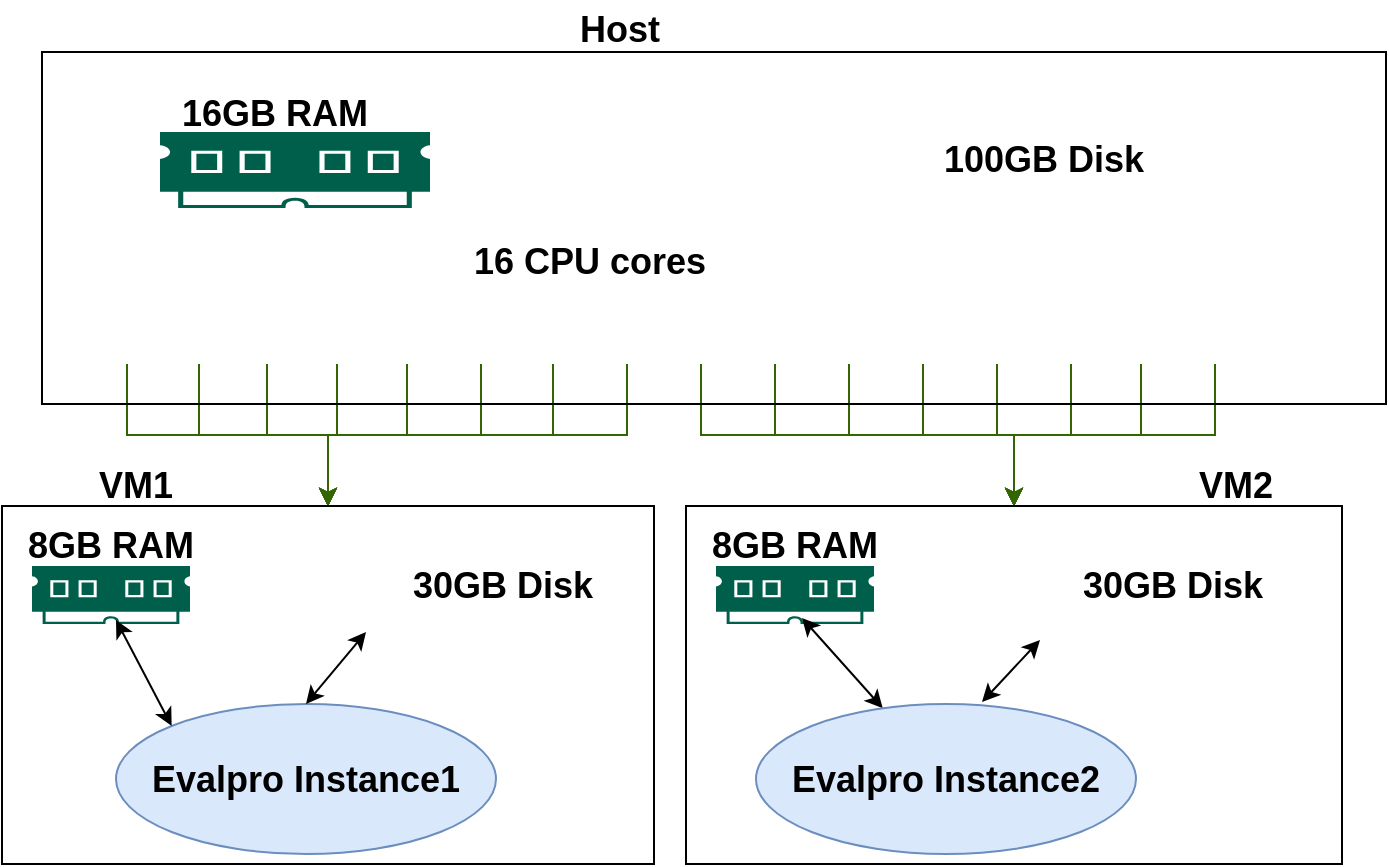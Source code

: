 <mxfile version="18.0.2" type="google"><diagram id="YhMkBrZS3yF12Cm11-rY" name="Page-1"><mxGraphModel grid="0" page="1" gridSize="10" guides="1" tooltips="1" connect="1" arrows="1" fold="1" pageScale="1" pageWidth="850" pageHeight="1100" math="0" shadow="0"><root><mxCell id="0"/><mxCell id="1" parent="0"/><mxCell id="5flNCuF1mrfOaLNrBowx-27" style="edgeStyle=orthogonalEdgeStyle;rounded=0;orthogonalLoop=1;jettySize=auto;html=1;exitX=0.5;exitY=1;exitDx=0;exitDy=0;strokeColor=#336600;" edge="1" parent="1" source="5flNCuF1mrfOaLNrBowx-2" target="5flNCuF1mrfOaLNrBowx-26"><mxGeometry relative="1" as="geometry"/></mxCell><mxCell id="5flNCuF1mrfOaLNrBowx-2" value="" style="shape=image;html=1;verticalAlign=top;verticalLabelPosition=bottom;labelBackgroundColor=#ffffff;imageAspect=0;aspect=fixed;image=https://cdn1.iconfinder.com/data/icons/unicons-line-vol-5/24/processor-128.png;fillColor=none;" vertex="1" parent="1"><mxGeometry x="49" y="234" width="47" height="47" as="geometry"/></mxCell><mxCell id="5flNCuF1mrfOaLNrBowx-28" style="edgeStyle=orthogonalEdgeStyle;rounded=0;orthogonalLoop=1;jettySize=auto;html=1;exitX=0.5;exitY=1;exitDx=0;exitDy=0;strokeColor=#336600;" edge="1" parent="1" source="5flNCuF1mrfOaLNrBowx-10" target="5flNCuF1mrfOaLNrBowx-26"><mxGeometry relative="1" as="geometry"/></mxCell><mxCell id="5flNCuF1mrfOaLNrBowx-10" value="" style="shape=image;html=1;verticalAlign=top;verticalLabelPosition=bottom;labelBackgroundColor=#ffffff;imageAspect=0;aspect=fixed;image=https://cdn1.iconfinder.com/data/icons/unicons-line-vol-5/24/processor-128.png;fillColor=none;" vertex="1" parent="1"><mxGeometry x="85" y="234" width="47" height="47" as="geometry"/></mxCell><mxCell id="5flNCuF1mrfOaLNrBowx-29" style="edgeStyle=orthogonalEdgeStyle;rounded=0;orthogonalLoop=1;jettySize=auto;html=1;exitX=0.5;exitY=1;exitDx=0;exitDy=0;entryX=0.5;entryY=0;entryDx=0;entryDy=0;strokeColor=#336600;" edge="1" parent="1" source="5flNCuF1mrfOaLNrBowx-11" target="5flNCuF1mrfOaLNrBowx-26"><mxGeometry relative="1" as="geometry"/></mxCell><mxCell id="5flNCuF1mrfOaLNrBowx-11" value="" style="shape=image;html=1;verticalAlign=top;verticalLabelPosition=bottom;labelBackgroundColor=#ffffff;imageAspect=0;aspect=fixed;image=https://cdn1.iconfinder.com/data/icons/unicons-line-vol-5/24/processor-128.png;fillColor=none;" vertex="1" parent="1"><mxGeometry x="119" y="234" width="47" height="47" as="geometry"/></mxCell><mxCell id="5flNCuF1mrfOaLNrBowx-30" style="edgeStyle=orthogonalEdgeStyle;rounded=0;orthogonalLoop=1;jettySize=auto;html=1;exitX=0.5;exitY=1;exitDx=0;exitDy=0;entryX=0.5;entryY=0;entryDx=0;entryDy=0;strokeColor=#336600;" edge="1" parent="1" source="5flNCuF1mrfOaLNrBowx-12" target="5flNCuF1mrfOaLNrBowx-26"><mxGeometry relative="1" as="geometry"/></mxCell><mxCell id="5flNCuF1mrfOaLNrBowx-12" value="" style="shape=image;html=1;verticalAlign=top;verticalLabelPosition=bottom;labelBackgroundColor=#ffffff;imageAspect=0;aspect=fixed;image=https://cdn1.iconfinder.com/data/icons/unicons-line-vol-5/24/processor-128.png;fillColor=none;" vertex="1" parent="1"><mxGeometry x="154" y="234" width="47" height="47" as="geometry"/></mxCell><mxCell id="5flNCuF1mrfOaLNrBowx-31" style="edgeStyle=orthogonalEdgeStyle;rounded=0;orthogonalLoop=1;jettySize=auto;html=1;exitX=0.5;exitY=1;exitDx=0;exitDy=0;entryX=0.5;entryY=0;entryDx=0;entryDy=0;strokeColor=#336600;" edge="1" parent="1" source="5flNCuF1mrfOaLNrBowx-13" target="5flNCuF1mrfOaLNrBowx-26"><mxGeometry relative="1" as="geometry"/></mxCell><mxCell id="5flNCuF1mrfOaLNrBowx-13" value="" style="shape=image;html=1;verticalAlign=top;verticalLabelPosition=bottom;labelBackgroundColor=#ffffff;imageAspect=0;aspect=fixed;image=https://cdn1.iconfinder.com/data/icons/unicons-line-vol-5/24/processor-128.png;fillColor=none;" vertex="1" parent="1"><mxGeometry x="189" y="234" width="47" height="47" as="geometry"/></mxCell><mxCell id="5flNCuF1mrfOaLNrBowx-32" style="edgeStyle=orthogonalEdgeStyle;rounded=0;orthogonalLoop=1;jettySize=auto;html=1;exitX=0.5;exitY=1;exitDx=0;exitDy=0;entryX=0.5;entryY=0;entryDx=0;entryDy=0;strokeColor=#336600;" edge="1" parent="1" source="5flNCuF1mrfOaLNrBowx-14" target="5flNCuF1mrfOaLNrBowx-26"><mxGeometry relative="1" as="geometry"/></mxCell><mxCell id="5flNCuF1mrfOaLNrBowx-14" value="" style="shape=image;html=1;verticalAlign=top;verticalLabelPosition=bottom;labelBackgroundColor=#ffffff;imageAspect=0;aspect=fixed;image=https://cdn1.iconfinder.com/data/icons/unicons-line-vol-5/24/processor-128.png;fillColor=none;" vertex="1" parent="1"><mxGeometry x="226" y="234" width="47" height="47" as="geometry"/></mxCell><mxCell id="5flNCuF1mrfOaLNrBowx-33" style="edgeStyle=orthogonalEdgeStyle;rounded=0;orthogonalLoop=1;jettySize=auto;html=1;exitX=0.5;exitY=1;exitDx=0;exitDy=0;entryX=0.5;entryY=0;entryDx=0;entryDy=0;strokeColor=#336600;" edge="1" parent="1" source="5flNCuF1mrfOaLNrBowx-15" target="5flNCuF1mrfOaLNrBowx-26"><mxGeometry relative="1" as="geometry"/></mxCell><mxCell id="5flNCuF1mrfOaLNrBowx-15" value="" style="shape=image;html=1;verticalAlign=top;verticalLabelPosition=bottom;labelBackgroundColor=#ffffff;imageAspect=0;aspect=fixed;image=https://cdn1.iconfinder.com/data/icons/unicons-line-vol-5/24/processor-128.png;fillColor=none;" vertex="1" parent="1"><mxGeometry x="262" y="234" width="47" height="47" as="geometry"/></mxCell><mxCell id="5flNCuF1mrfOaLNrBowx-34" style="edgeStyle=orthogonalEdgeStyle;rounded=0;orthogonalLoop=1;jettySize=auto;html=1;exitX=0.5;exitY=1;exitDx=0;exitDy=0;entryX=0.5;entryY=0;entryDx=0;entryDy=0;strokeColor=#336600;" edge="1" parent="1" source="5flNCuF1mrfOaLNrBowx-16" target="5flNCuF1mrfOaLNrBowx-26"><mxGeometry relative="1" as="geometry"/></mxCell><mxCell id="5flNCuF1mrfOaLNrBowx-16" value="" style="shape=image;html=1;verticalAlign=top;verticalLabelPosition=bottom;labelBackgroundColor=#ffffff;imageAspect=0;aspect=fixed;image=https://cdn1.iconfinder.com/data/icons/unicons-line-vol-5/24/processor-128.png;fillColor=none;" vertex="1" parent="1"><mxGeometry x="299" y="234" width="47" height="47" as="geometry"/></mxCell><mxCell id="5flNCuF1mrfOaLNrBowx-36" style="edgeStyle=orthogonalEdgeStyle;rounded=0;orthogonalLoop=1;jettySize=auto;html=1;exitX=0.5;exitY=1;exitDx=0;exitDy=0;strokeColor=#336600;" edge="1" parent="1" source="5flNCuF1mrfOaLNrBowx-17" target="5flNCuF1mrfOaLNrBowx-35"><mxGeometry relative="1" as="geometry"/></mxCell><mxCell id="5flNCuF1mrfOaLNrBowx-17" value="" style="shape=image;html=1;verticalAlign=top;verticalLabelPosition=bottom;labelBackgroundColor=#ffffff;imageAspect=0;aspect=fixed;image=https://cdn1.iconfinder.com/data/icons/unicons-line-vol-5/24/processor-128.png;fillColor=none;" vertex="1" parent="1"><mxGeometry x="336" y="234" width="47" height="47" as="geometry"/></mxCell><mxCell id="5flNCuF1mrfOaLNrBowx-37" style="edgeStyle=orthogonalEdgeStyle;rounded=0;orthogonalLoop=1;jettySize=auto;html=1;exitX=0.5;exitY=1;exitDx=0;exitDy=0;strokeColor=#336600;" edge="1" parent="1" source="5flNCuF1mrfOaLNrBowx-18" target="5flNCuF1mrfOaLNrBowx-35"><mxGeometry relative="1" as="geometry"/></mxCell><mxCell id="5flNCuF1mrfOaLNrBowx-18" value="" style="shape=image;html=1;verticalAlign=top;verticalLabelPosition=bottom;labelBackgroundColor=#ffffff;imageAspect=0;aspect=fixed;image=https://cdn1.iconfinder.com/data/icons/unicons-line-vol-5/24/processor-128.png;fillColor=none;" vertex="1" parent="1"><mxGeometry x="373" y="234" width="47" height="47" as="geometry"/></mxCell><mxCell id="5flNCuF1mrfOaLNrBowx-38" style="edgeStyle=orthogonalEdgeStyle;rounded=0;orthogonalLoop=1;jettySize=auto;html=1;exitX=0.5;exitY=1;exitDx=0;exitDy=0;entryX=0.5;entryY=0;entryDx=0;entryDy=0;strokeColor=#336600;" edge="1" parent="1" source="5flNCuF1mrfOaLNrBowx-19" target="5flNCuF1mrfOaLNrBowx-35"><mxGeometry relative="1" as="geometry"/></mxCell><mxCell id="5flNCuF1mrfOaLNrBowx-19" value="" style="shape=image;html=1;verticalAlign=top;verticalLabelPosition=bottom;labelBackgroundColor=#ffffff;imageAspect=0;aspect=fixed;image=https://cdn1.iconfinder.com/data/icons/unicons-line-vol-5/24/processor-128.png;fillColor=none;" vertex="1" parent="1"><mxGeometry x="410" y="234" width="47" height="47" as="geometry"/></mxCell><mxCell id="5flNCuF1mrfOaLNrBowx-39" style="edgeStyle=orthogonalEdgeStyle;rounded=0;orthogonalLoop=1;jettySize=auto;html=1;exitX=0.5;exitY=1;exitDx=0;exitDy=0;strokeColor=#336600;" edge="1" parent="1" source="5flNCuF1mrfOaLNrBowx-20" target="5flNCuF1mrfOaLNrBowx-35"><mxGeometry relative="1" as="geometry"/></mxCell><mxCell id="5flNCuF1mrfOaLNrBowx-20" value="" style="shape=image;html=1;verticalAlign=top;verticalLabelPosition=bottom;labelBackgroundColor=#ffffff;imageAspect=0;aspect=fixed;image=https://cdn1.iconfinder.com/data/icons/unicons-line-vol-5/24/processor-128.png;fillColor=none;" vertex="1" parent="1"><mxGeometry x="447" y="234" width="47" height="47" as="geometry"/></mxCell><mxCell id="5flNCuF1mrfOaLNrBowx-40" style="edgeStyle=orthogonalEdgeStyle;rounded=0;orthogonalLoop=1;jettySize=auto;html=1;exitX=0.5;exitY=1;exitDx=0;exitDy=0;entryX=0.5;entryY=0;entryDx=0;entryDy=0;strokeColor=#336600;" edge="1" parent="1" source="5flNCuF1mrfOaLNrBowx-21" target="5flNCuF1mrfOaLNrBowx-35"><mxGeometry relative="1" as="geometry"/></mxCell><mxCell id="5flNCuF1mrfOaLNrBowx-21" value="" style="shape=image;html=1;verticalAlign=top;verticalLabelPosition=bottom;labelBackgroundColor=#ffffff;imageAspect=0;aspect=fixed;image=https://cdn1.iconfinder.com/data/icons/unicons-line-vol-5/24/processor-128.png;fillColor=none;" vertex="1" parent="1"><mxGeometry x="484" y="234" width="47" height="47" as="geometry"/></mxCell><mxCell id="5flNCuF1mrfOaLNrBowx-41" style="edgeStyle=orthogonalEdgeStyle;rounded=0;orthogonalLoop=1;jettySize=auto;html=1;exitX=0.5;exitY=1;exitDx=0;exitDy=0;strokeColor=#336600;" edge="1" parent="1" source="5flNCuF1mrfOaLNrBowx-22" target="5flNCuF1mrfOaLNrBowx-35"><mxGeometry relative="1" as="geometry"/></mxCell><mxCell id="5flNCuF1mrfOaLNrBowx-22" value="" style="shape=image;html=1;verticalAlign=top;verticalLabelPosition=bottom;labelBackgroundColor=#ffffff;imageAspect=0;aspect=fixed;image=https://cdn1.iconfinder.com/data/icons/unicons-line-vol-5/24/processor-128.png;fillColor=none;" vertex="1" parent="1"><mxGeometry x="521" y="234" width="47" height="47" as="geometry"/></mxCell><mxCell id="5flNCuF1mrfOaLNrBowx-42" style="edgeStyle=orthogonalEdgeStyle;rounded=0;orthogonalLoop=1;jettySize=auto;html=1;exitX=0.5;exitY=1;exitDx=0;exitDy=0;entryX=0.5;entryY=0;entryDx=0;entryDy=0;strokeColor=#336600;" edge="1" parent="1" source="5flNCuF1mrfOaLNrBowx-23" target="5flNCuF1mrfOaLNrBowx-35"><mxGeometry relative="1" as="geometry"/></mxCell><mxCell id="5flNCuF1mrfOaLNrBowx-23" value="" style="shape=image;html=1;verticalAlign=top;verticalLabelPosition=bottom;labelBackgroundColor=#ffffff;imageAspect=0;aspect=fixed;image=https://cdn1.iconfinder.com/data/icons/unicons-line-vol-5/24/processor-128.png;fillColor=none;" vertex="1" parent="1"><mxGeometry x="556" y="234" width="47" height="47" as="geometry"/></mxCell><mxCell id="5flNCuF1mrfOaLNrBowx-43" style="edgeStyle=orthogonalEdgeStyle;rounded=0;orthogonalLoop=1;jettySize=auto;html=1;exitX=0.5;exitY=1;exitDx=0;exitDy=0;entryX=0.5;entryY=0;entryDx=0;entryDy=0;strokeColor=#336600;" edge="1" parent="1" source="5flNCuF1mrfOaLNrBowx-24" target="5flNCuF1mrfOaLNrBowx-35"><mxGeometry relative="1" as="geometry"/></mxCell><mxCell id="5flNCuF1mrfOaLNrBowx-24" value="" style="shape=image;html=1;verticalAlign=top;verticalLabelPosition=bottom;labelBackgroundColor=#ffffff;imageAspect=0;aspect=fixed;image=https://cdn1.iconfinder.com/data/icons/unicons-line-vol-5/24/processor-128.png;fillColor=none;" vertex="1" parent="1"><mxGeometry x="593" y="234" width="47" height="47" as="geometry"/></mxCell><mxCell id="5flNCuF1mrfOaLNrBowx-26" value="" style="rounded=0;whiteSpace=wrap;html=1;fillColor=none;" vertex="1" parent="1"><mxGeometry x="10" y="352" width="326" height="179" as="geometry"/></mxCell><mxCell id="5flNCuF1mrfOaLNrBowx-35" value="" style="rounded=0;whiteSpace=wrap;html=1;fillColor=none;" vertex="1" parent="1"><mxGeometry x="352" y="352" width="328" height="179" as="geometry"/></mxCell><mxCell id="5flNCuF1mrfOaLNrBowx-45" value="" style="sketch=0;pointerEvents=1;shadow=0;dashed=0;html=1;strokeColor=none;fillColor=#005F4B;labelPosition=center;verticalLabelPosition=bottom;verticalAlign=top;align=center;outlineConnect=0;shape=mxgraph.veeam2.ram;" vertex="1" parent="1"><mxGeometry x="25" y="382" width="79" height="29" as="geometry"/></mxCell><mxCell id="5flNCuF1mrfOaLNrBowx-46" value="" style="sketch=0;pointerEvents=1;shadow=0;dashed=0;html=1;strokeColor=none;fillColor=#005F4B;labelPosition=center;verticalLabelPosition=bottom;verticalAlign=top;align=center;outlineConnect=0;shape=mxgraph.veeam2.ram;" vertex="1" parent="1"><mxGeometry x="367" y="382" width="79" height="29" as="geometry"/></mxCell><mxCell id="5flNCuF1mrfOaLNrBowx-48" value="&lt;b&gt;&lt;font style=&quot;font-size: 18px;&quot;&gt;8GB RAM&lt;/font&gt;&lt;/b&gt;" style="text;html=1;strokeColor=none;fillColor=none;align=center;verticalAlign=middle;whiteSpace=wrap;rounded=0;" vertex="1" parent="1"><mxGeometry x="14" y="357" width="101" height="30" as="geometry"/></mxCell><mxCell id="5flNCuF1mrfOaLNrBowx-49" value="&lt;b&gt;&lt;font style=&quot;font-size: 18px;&quot;&gt;8GB RAM&lt;/font&gt;&lt;/b&gt;" style="text;html=1;strokeColor=none;fillColor=none;align=center;verticalAlign=middle;whiteSpace=wrap;rounded=0;" vertex="1" parent="1"><mxGeometry x="356" y="357" width="101" height="30" as="geometry"/></mxCell><mxCell id="5flNCuF1mrfOaLNrBowx-50" value="" style="shape=image;html=1;verticalAlign=top;verticalLabelPosition=bottom;labelBackgroundColor=#ffffff;imageAspect=0;aspect=fixed;image=https://cdn4.iconfinder.com/data/icons/PixeloPhilia_2/PNG/hdd.png;fontSize=18;fillColor=none;" vertex="1" parent="1"><mxGeometry x="158" y="361" width="61" height="61" as="geometry"/></mxCell><mxCell id="5flNCuF1mrfOaLNrBowx-51" value="&lt;b&gt;Evalpro Instance1&lt;/b&gt;" style="ellipse;whiteSpace=wrap;html=1;fontSize=18;fillColor=#dae8fc;strokeColor=#6c8ebf;" vertex="1" parent="1"><mxGeometry x="67" y="451" width="190" height="75" as="geometry"/></mxCell><mxCell id="5flNCuF1mrfOaLNrBowx-53" value="&lt;b&gt;30GB Disk&lt;/b&gt;" style="text;html=1;strokeColor=none;fillColor=none;align=center;verticalAlign=middle;whiteSpace=wrap;rounded=0;fontSize=18;" vertex="1" parent="1"><mxGeometry x="212" y="376.5" width="97" height="30" as="geometry"/></mxCell><mxCell id="5flNCuF1mrfOaLNrBowx-58" value="&lt;b&gt;30GB Disk&lt;/b&gt;" style="text;html=1;strokeColor=none;fillColor=none;align=center;verticalAlign=middle;whiteSpace=wrap;rounded=0;fontSize=18;" vertex="1" parent="1"><mxGeometry x="547" y="376.5" width="97" height="30" as="geometry"/></mxCell><mxCell id="5flNCuF1mrfOaLNrBowx-68" value="" style="endArrow=classic;startArrow=classic;html=1;rounded=0;fontSize=18;" edge="1" parent="1"><mxGeometry width="50" height="50" relative="1" as="geometry"><mxPoint x="500" y="450" as="sourcePoint"/><mxPoint x="529" y="419" as="targetPoint"/></mxGeometry></mxCell><mxCell id="5flNCuF1mrfOaLNrBowx-69" value="" style="endArrow=classic;startArrow=classic;html=1;rounded=0;fontSize=18;exitX=0.5;exitY=0;exitDx=0;exitDy=0;" edge="1" parent="1" source="5flNCuF1mrfOaLNrBowx-51"><mxGeometry width="50" height="50" relative="1" as="geometry"><mxPoint x="142" y="465" as="sourcePoint"/><mxPoint x="192" y="415" as="targetPoint"/></mxGeometry></mxCell><mxCell id="5flNCuF1mrfOaLNrBowx-71" value="" style="endArrow=classic;startArrow=classic;html=1;rounded=0;fontSize=18;exitX=0;exitY=0;exitDx=0;exitDy=0;" edge="1" parent="1" source="5flNCuF1mrfOaLNrBowx-51"><mxGeometry width="50" height="50" relative="1" as="geometry"><mxPoint x="17" y="459" as="sourcePoint"/><mxPoint x="67" y="409" as="targetPoint"/></mxGeometry></mxCell><mxCell id="5flNCuF1mrfOaLNrBowx-73" value="" style="endArrow=classic;startArrow=classic;html=1;rounded=0;fontSize=18;" edge="1" parent="1" source="5flNCuF1mrfOaLNrBowx-74"><mxGeometry width="50" height="50" relative="1" as="geometry"><mxPoint x="449" y="457" as="sourcePoint"/><mxPoint x="410" y="408" as="targetPoint"/></mxGeometry></mxCell><mxCell id="5flNCuF1mrfOaLNrBowx-74" value="&lt;b&gt;Evalpro Instance2&lt;/b&gt;" style="ellipse;whiteSpace=wrap;html=1;fontSize=18;fillColor=#dae8fc;strokeColor=#6c8ebf;" vertex="1" parent="1"><mxGeometry x="387" y="451" width="190" height="75" as="geometry"/></mxCell><mxCell id="5flNCuF1mrfOaLNrBowx-77" value="" style="rounded=0;whiteSpace=wrap;html=1;fontSize=18;fillColor=none;" vertex="1" parent="1"><mxGeometry x="30" y="125" width="672" height="176" as="geometry"/></mxCell><mxCell id="5flNCuF1mrfOaLNrBowx-78" value="" style="sketch=0;pointerEvents=1;shadow=0;dashed=0;html=1;strokeColor=none;fillColor=#005F4B;labelPosition=center;verticalLabelPosition=bottom;verticalAlign=top;align=center;outlineConnect=0;shape=mxgraph.veeam2.ram;" vertex="1" parent="1"><mxGeometry x="89" y="165" width="135" height="38" as="geometry"/></mxCell><mxCell id="5flNCuF1mrfOaLNrBowx-79" value="" style="shape=image;html=1;verticalAlign=top;verticalLabelPosition=bottom;labelBackgroundColor=#ffffff;imageAspect=0;aspect=fixed;image=https://cdn4.iconfinder.com/data/icons/PixeloPhilia_2/PNG/hdd.png;fontSize=18;fillColor=none;" vertex="1" parent="1"><mxGeometry x="378" y="123" width="111" height="111" as="geometry"/></mxCell><mxCell id="5flNCuF1mrfOaLNrBowx-80" value="" style="shape=image;html=1;verticalAlign=top;verticalLabelPosition=bottom;labelBackgroundColor=#ffffff;imageAspect=0;aspect=fixed;image=https://cdn4.iconfinder.com/data/icons/PixeloPhilia_2/PNG/hdd.png;fontSize=18;fillColor=none;" vertex="1" parent="1"><mxGeometry x="492" y="361" width="61" height="61" as="geometry"/></mxCell><mxCell id="5flNCuF1mrfOaLNrBowx-81" value="&lt;b&gt;&lt;font style=&quot;font-size: 18px;&quot;&gt;16GB RAM&lt;/font&gt;&lt;/b&gt;" style="text;html=1;strokeColor=none;fillColor=none;align=center;verticalAlign=middle;whiteSpace=wrap;rounded=0;" vertex="1" parent="1"><mxGeometry x="96" y="141" width="101" height="30" as="geometry"/></mxCell><mxCell id="5flNCuF1mrfOaLNrBowx-82" value="&lt;b&gt;100GB Disk&lt;/b&gt;" style="text;html=1;strokeColor=none;fillColor=none;align=center;verticalAlign=middle;whiteSpace=wrap;rounded=0;fontSize=18;" vertex="1" parent="1"><mxGeometry x="474" y="163.5" width="114" height="30" as="geometry"/></mxCell><mxCell id="5flNCuF1mrfOaLNrBowx-83" value="&lt;b&gt;16 CPU cores&lt;/b&gt;" style="text;html=1;strokeColor=none;fillColor=none;align=center;verticalAlign=middle;whiteSpace=wrap;rounded=0;fontSize=18;" vertex="1" parent="1"><mxGeometry x="238" y="215" width="132" height="30" as="geometry"/></mxCell><mxCell id="5flNCuF1mrfOaLNrBowx-84" value="&lt;b&gt;Host&lt;/b&gt;" style="text;html=1;strokeColor=none;fillColor=none;align=center;verticalAlign=middle;whiteSpace=wrap;rounded=0;fontSize=18;" vertex="1" parent="1"><mxGeometry x="289" y="99" width="60" height="30" as="geometry"/></mxCell><mxCell id="5flNCuF1mrfOaLNrBowx-85" value="&lt;b&gt;VM1&lt;/b&gt;" style="text;html=1;strokeColor=none;fillColor=none;align=center;verticalAlign=middle;whiteSpace=wrap;rounded=0;fontSize=18;" vertex="1" parent="1"><mxGeometry x="47" y="327" width="60" height="30" as="geometry"/></mxCell><mxCell id="5flNCuF1mrfOaLNrBowx-86" value="&lt;b&gt;VM2&lt;/b&gt;" style="text;html=1;strokeColor=none;fillColor=none;align=center;verticalAlign=middle;whiteSpace=wrap;rounded=0;fontSize=18;" vertex="1" parent="1"><mxGeometry x="597" y="327" width="60" height="30" as="geometry"/></mxCell></root></mxGraphModel></diagram></mxfile>